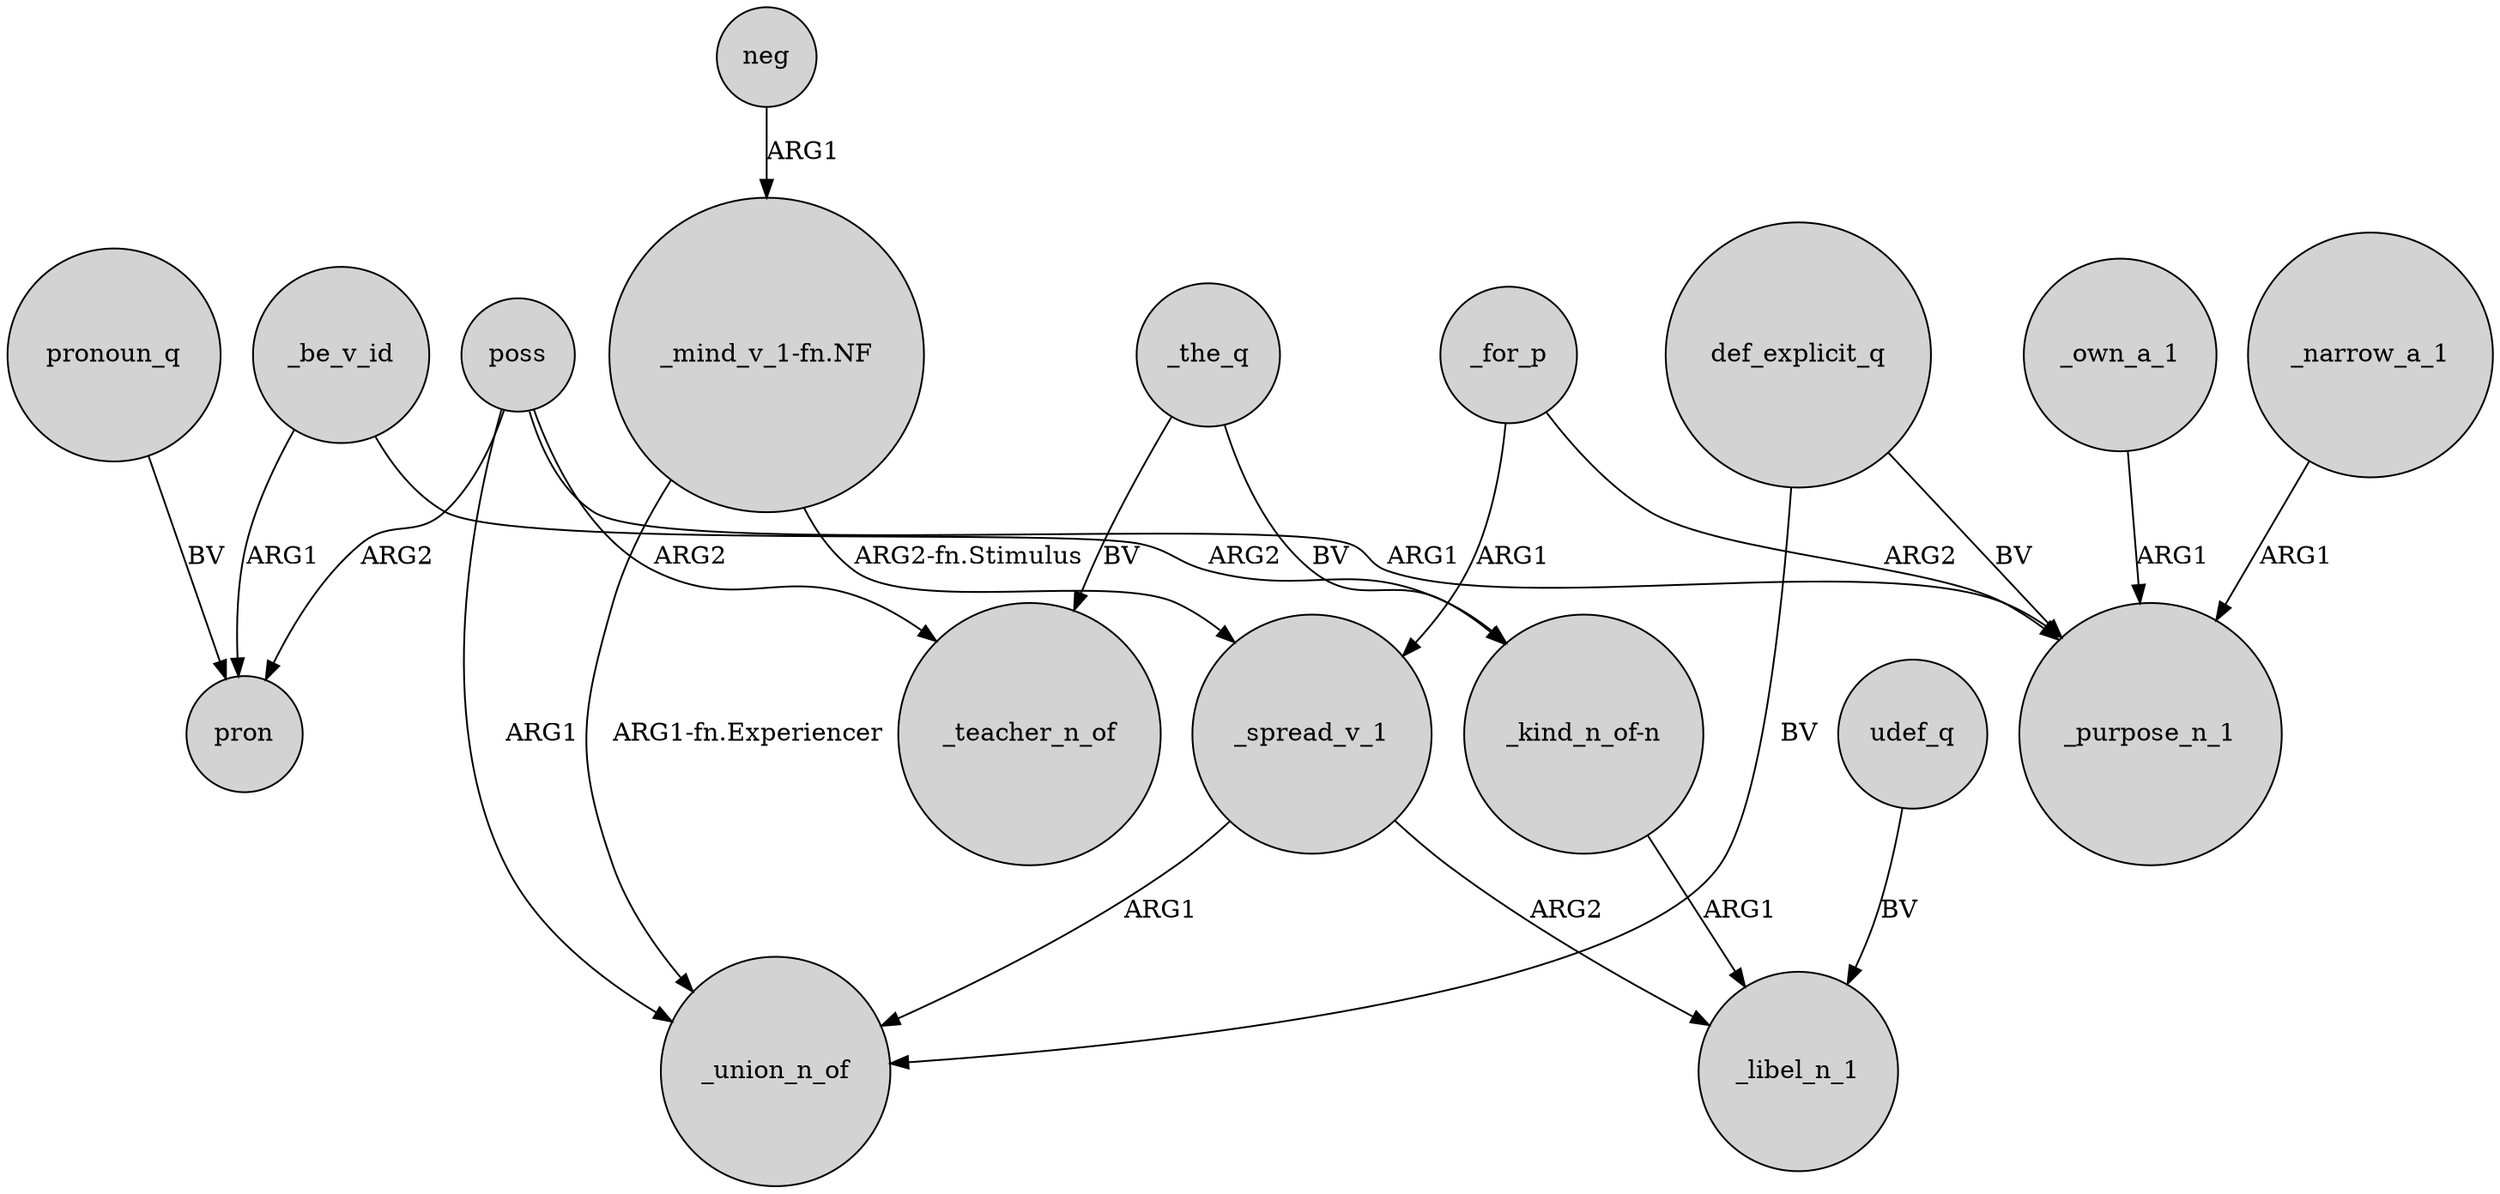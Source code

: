 digraph {
	node [shape=circle style=filled]
	poss -> pron [label=ARG2]
	_spread_v_1 -> _union_n_of [label=ARG1]
	poss -> _teacher_n_of [label=ARG2]
	_own_a_1 -> _purpose_n_1 [label=ARG1]
	_be_v_id -> "_kind_n_of-n" [label=ARG2]
	def_explicit_q -> _purpose_n_1 [label=BV]
	def_explicit_q -> _union_n_of [label=BV]
	_be_v_id -> pron [label=ARG1]
	neg -> "_mind_v_1-fn.NF" [label=ARG1]
	poss -> _purpose_n_1 [label=ARG1]
	_the_q -> _teacher_n_of [label=BV]
	_for_p -> _spread_v_1 [label=ARG1]
	_for_p -> _purpose_n_1 [label=ARG2]
	pronoun_q -> pron [label=BV]
	_narrow_a_1 -> _purpose_n_1 [label=ARG1]
	udef_q -> _libel_n_1 [label=BV]
	_spread_v_1 -> _libel_n_1 [label=ARG2]
	"_kind_n_of-n" -> _libel_n_1 [label=ARG1]
	"_mind_v_1-fn.NF" -> _spread_v_1 [label="ARG2-fn.Stimulus"]
	poss -> _union_n_of [label=ARG1]
	"_mind_v_1-fn.NF" -> _union_n_of [label="ARG1-fn.Experiencer"]
	_the_q -> "_kind_n_of-n" [label=BV]
}

